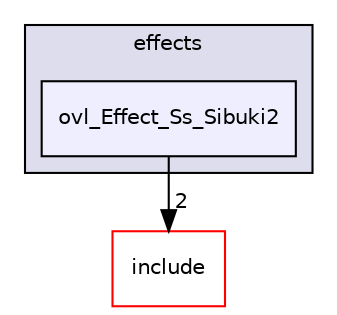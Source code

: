digraph "src/overlays/effects/ovl_Effect_Ss_Sibuki2" {
  compound=true
  node [ fontsize="10", fontname="Helvetica"];
  edge [ labelfontsize="10", labelfontname="Helvetica"];
  subgraph clusterdir_d7d63ed29fdd4206bb68b2cd46ee04ef {
    graph [ bgcolor="#ddddee", pencolor="black", label="effects" fontname="Helvetica", fontsize="10", URL="dir_d7d63ed29fdd4206bb68b2cd46ee04ef.html"]
  dir_0156853d98987b5851a47b64a2c7a5c2 [shape=box, label="ovl_Effect_Ss_Sibuki2", style="filled", fillcolor="#eeeeff", pencolor="black", URL="dir_0156853d98987b5851a47b64a2c7a5c2.html"];
  }
  dir_d44c64559bbebec7f509842c48db8b23 [shape=box label="include" fillcolor="white" style="filled" color="red" URL="dir_d44c64559bbebec7f509842c48db8b23.html"];
  dir_0156853d98987b5851a47b64a2c7a5c2->dir_d44c64559bbebec7f509842c48db8b23 [headlabel="2", labeldistance=1.5 headhref="dir_000473_000000.html"];
}
